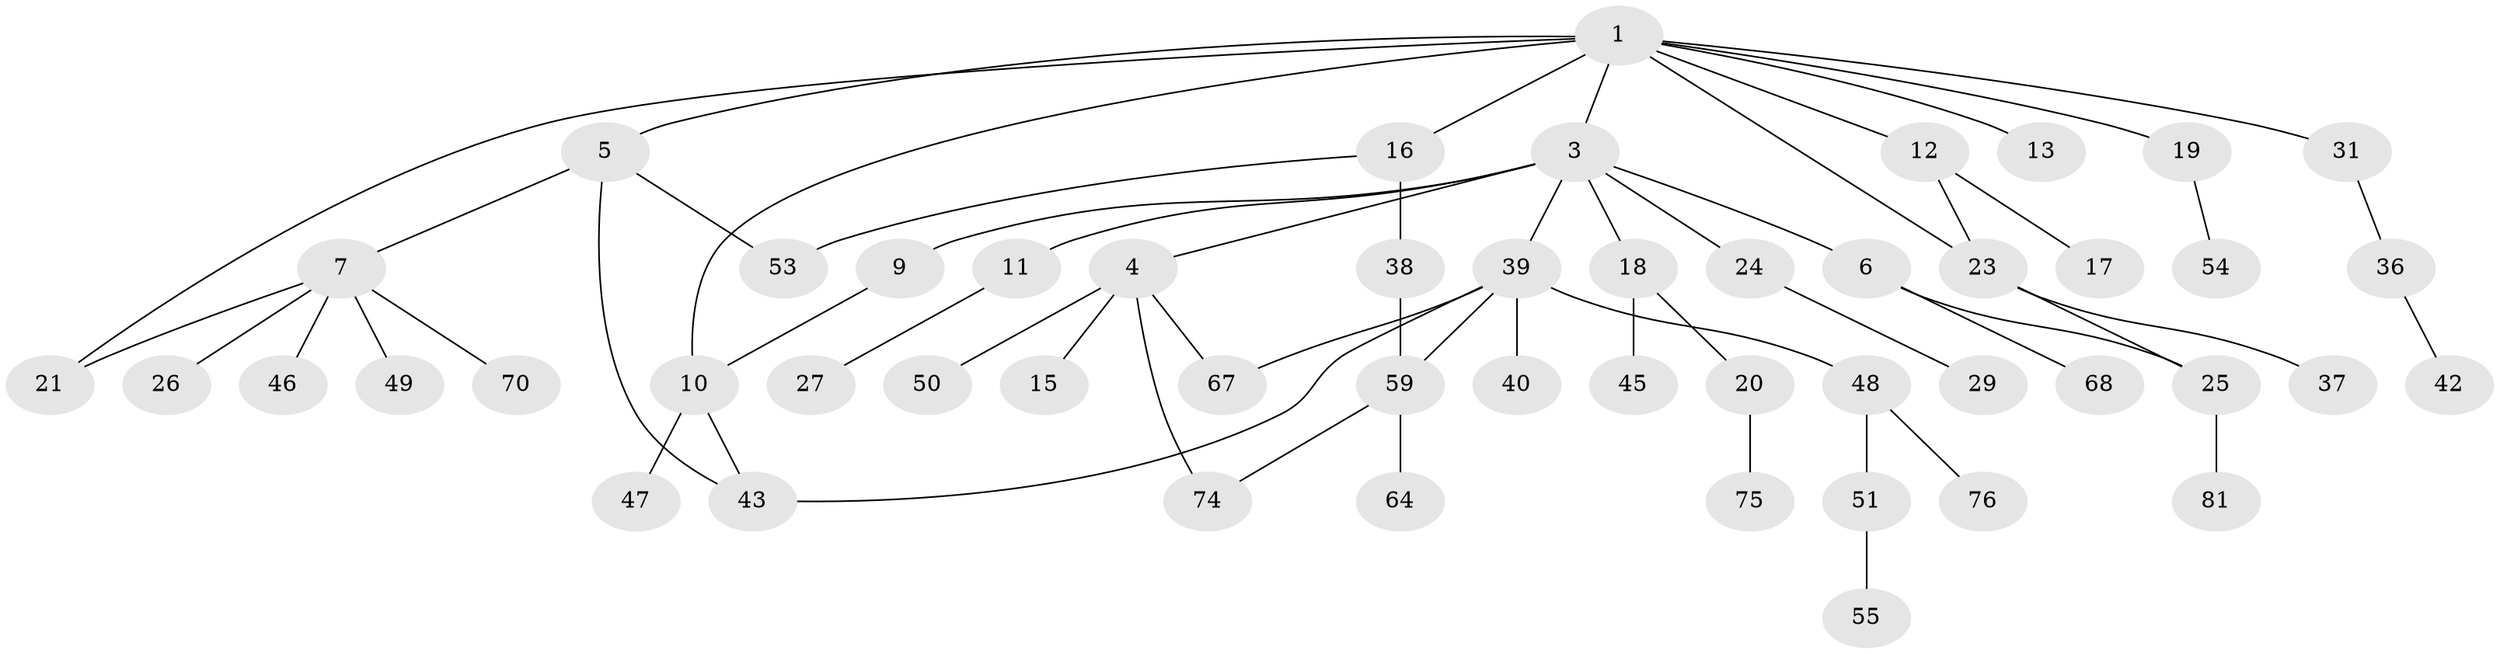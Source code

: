 // original degree distribution, {8: 0.024691358024691357, 4: 0.06172839506172839, 3: 0.2222222222222222, 5: 0.012345679012345678, 2: 0.2962962962962963, 1: 0.37037037037037035, 7: 0.012345679012345678}
// Generated by graph-tools (version 1.1) at 2025/10/02/27/25 16:10:51]
// undirected, 51 vertices, 60 edges
graph export_dot {
graph [start="1"]
  node [color=gray90,style=filled];
  1 [super="+2"];
  3 [super="+14"];
  4 [super="+32"];
  5 [super="+8"];
  6 [super="+61"];
  7 [super="+28"];
  9 [super="+22"];
  10 [super="+30"];
  11 [super="+60"];
  12 [super="+52"];
  13;
  15 [super="+80"];
  16 [super="+34"];
  17 [super="+58"];
  18 [super="+44"];
  19;
  20 [super="+41"];
  21 [super="+35"];
  23 [super="+33"];
  24;
  25 [super="+63"];
  26 [super="+69"];
  27;
  29 [super="+57"];
  31;
  36 [super="+56"];
  37;
  38 [super="+62"];
  39 [super="+71"];
  40;
  42;
  43 [super="+78"];
  45 [super="+65"];
  46;
  47 [super="+77"];
  48 [super="+66"];
  49;
  50;
  51 [super="+72"];
  53;
  54 [super="+73"];
  55;
  59 [super="+79"];
  64;
  67;
  68;
  70;
  74;
  75;
  76;
  81;
  1 -- 3;
  1 -- 5;
  1 -- 10;
  1 -- 12;
  1 -- 16;
  1 -- 21;
  1 -- 23;
  1 -- 19;
  1 -- 13;
  1 -- 31;
  3 -- 4;
  3 -- 6;
  3 -- 9;
  3 -- 11;
  3 -- 24;
  3 -- 39;
  3 -- 18;
  4 -- 15;
  4 -- 50;
  4 -- 74;
  4 -- 67;
  5 -- 7;
  5 -- 53;
  5 -- 43;
  6 -- 68;
  6 -- 25;
  7 -- 26;
  7 -- 46;
  7 -- 49;
  7 -- 21;
  7 -- 70;
  9 -- 10;
  10 -- 43;
  10 -- 47;
  11 -- 27;
  12 -- 17;
  12 -- 23;
  16 -- 38;
  16 -- 53;
  18 -- 20;
  18 -- 45;
  19 -- 54;
  20 -- 75;
  23 -- 25;
  23 -- 37;
  24 -- 29;
  25 -- 81;
  31 -- 36;
  36 -- 42;
  38 -- 59;
  39 -- 40;
  39 -- 48;
  39 -- 67;
  39 -- 59;
  39 -- 43;
  48 -- 51;
  48 -- 76;
  51 -- 55;
  59 -- 64;
  59 -- 74;
}
